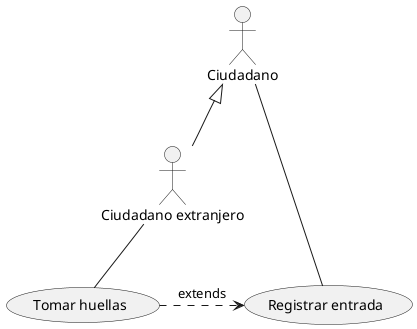 @startuml
:Ciudadano:
:Ciudadano extranjero:
(Registrar entrada)
(Tomar huellas)
:Ciudadano: <|-- :Ciudadano extranjero:
:Ciudadano: --(Registrar entrada)
:Ciudadano extranjero: -- (Tomar huellas)
(Tomar huellas) .> (Registrar entrada) : extends
@enduml